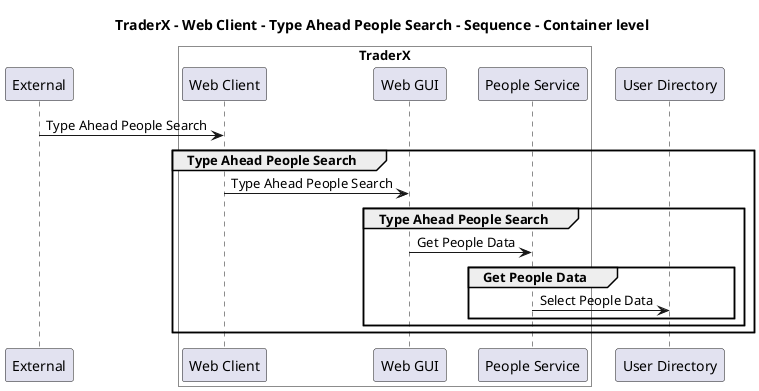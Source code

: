 @startuml

title TraderX - Web Client - Type Ahead People Search - Sequence - Container level

participant "External" as C4InterFlow.SoftwareSystems.ExternalSystem

box "TraderX" #White
    participant "Web Client" as TraderX.SoftwareSystems.TraderX.Containers.WebClient
    participant "Web GUI" as TraderX.SoftwareSystems.TraderX.Containers.WebGUI
    participant "People Service" as TraderX.SoftwareSystems.TraderX.Containers.PeopleService
end box

participant "User Directory" as TraderX.SoftwareSystems.UserDirectory

C4InterFlow.SoftwareSystems.ExternalSystem -> TraderX.SoftwareSystems.TraderX.Containers.WebClient : Type Ahead People Search
group Type Ahead People Search
TraderX.SoftwareSystems.TraderX.Containers.WebClient -> TraderX.SoftwareSystems.TraderX.Containers.WebGUI : Type Ahead People Search
group Type Ahead People Search
TraderX.SoftwareSystems.TraderX.Containers.WebGUI -> TraderX.SoftwareSystems.TraderX.Containers.PeopleService : Get People Data
group Get People Data
TraderX.SoftwareSystems.TraderX.Containers.PeopleService -> TraderX.SoftwareSystems.UserDirectory : Select People Data
end
end
end


@enduml
